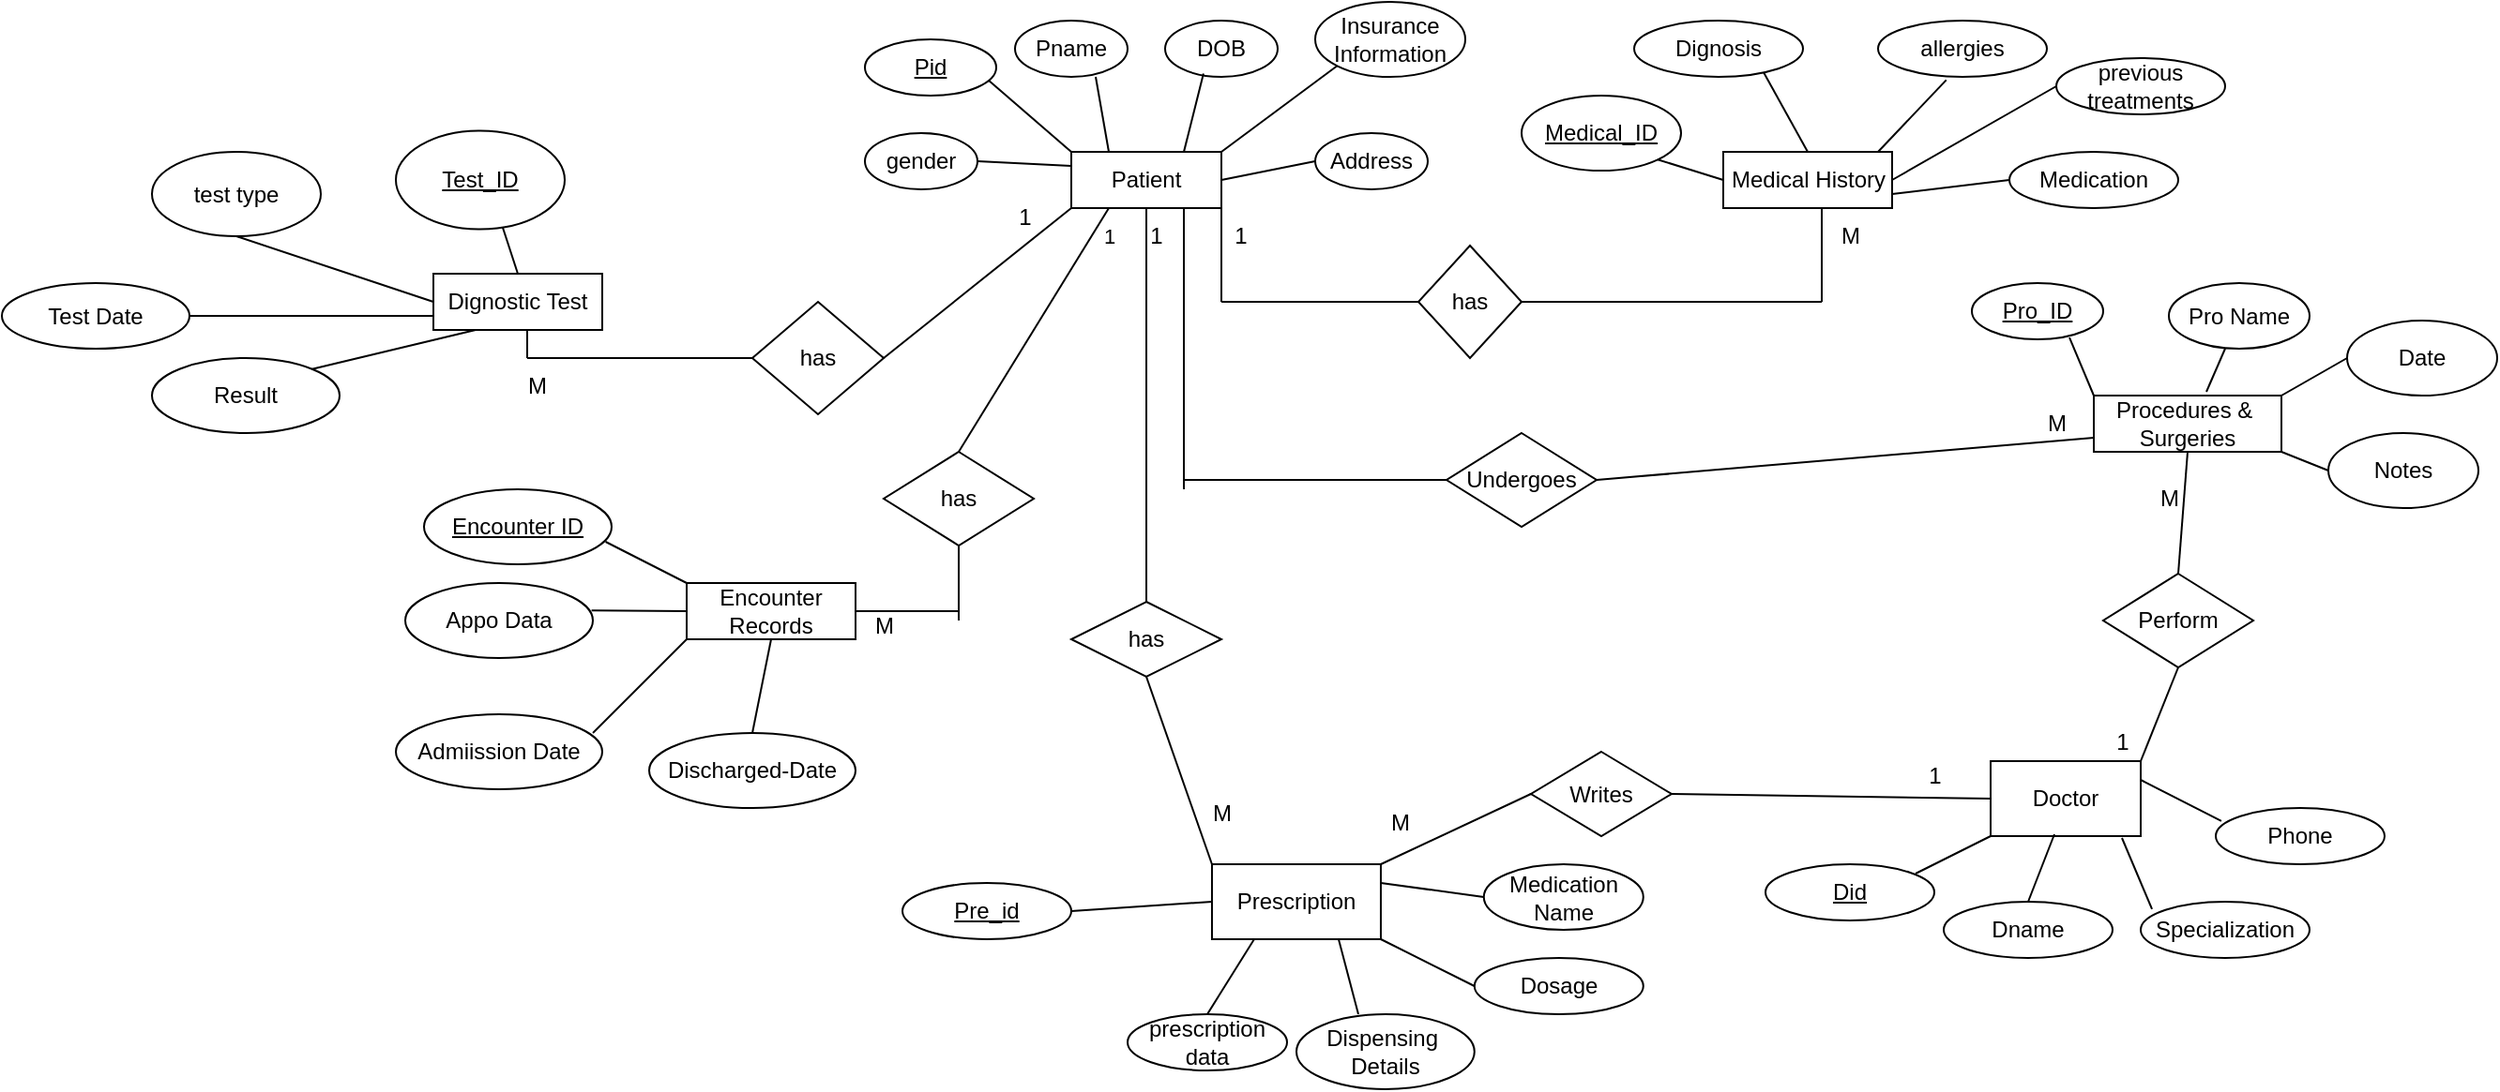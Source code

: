 <mxfile version="26.1.0">
  <diagram name="Page-1" id="8G-j4KUfpTVjV4SQbZC3">
    <mxGraphModel grid="1" page="1" gridSize="10" guides="1" tooltips="1" connect="1" arrows="1" fold="1" pageScale="1" pageWidth="850" pageHeight="1100" math="0" shadow="0">
      <root>
        <mxCell id="0" />
        <mxCell id="1" parent="0" />
        <mxCell id="9_ur9y1mSe7lT-CGNOKJ-1" value="Patient" style="rounded=0;whiteSpace=wrap;html=1;" vertex="1" parent="1">
          <mxGeometry x="660" y="690" width="80" height="30" as="geometry" />
        </mxCell>
        <mxCell id="9_ur9y1mSe7lT-CGNOKJ-5" value="Pname" style="ellipse;whiteSpace=wrap;html=1;" vertex="1" parent="1">
          <mxGeometry x="630" y="620" width="60" height="30" as="geometry" />
        </mxCell>
        <mxCell id="9_ur9y1mSe7lT-CGNOKJ-6" value="DOB" style="ellipse;whiteSpace=wrap;html=1;" vertex="1" parent="1">
          <mxGeometry x="710" y="620" width="60" height="30" as="geometry" />
        </mxCell>
        <mxCell id="9_ur9y1mSe7lT-CGNOKJ-8" value="gender" style="ellipse;whiteSpace=wrap;html=1;" vertex="1" parent="1">
          <mxGeometry x="550" y="680" width="60" height="30" as="geometry" />
        </mxCell>
        <mxCell id="9_ur9y1mSe7lT-CGNOKJ-9" value="Insurance Information" style="ellipse;whiteSpace=wrap;html=1;" vertex="1" parent="1">
          <mxGeometry x="790" y="610" width="80" height="40" as="geometry" />
        </mxCell>
        <mxCell id="9_ur9y1mSe7lT-CGNOKJ-10" value="Address" style="ellipse;whiteSpace=wrap;html=1;" vertex="1" parent="1">
          <mxGeometry x="790" y="680" width="60" height="30" as="geometry" />
        </mxCell>
        <mxCell id="9_ur9y1mSe7lT-CGNOKJ-31" value="Doctor" style="rounded=0;whiteSpace=wrap;html=1;" vertex="1" parent="1">
          <mxGeometry x="1150" y="1015" width="80" height="40" as="geometry" />
        </mxCell>
        <mxCell id="9_ur9y1mSe7lT-CGNOKJ-34" value="Dname" style="ellipse;whiteSpace=wrap;html=1;" vertex="1" parent="1">
          <mxGeometry x="1125" y="1090" width="90" height="30" as="geometry" />
        </mxCell>
        <mxCell id="9_ur9y1mSe7lT-CGNOKJ-36" value="Specialization" style="ellipse;whiteSpace=wrap;html=1;" vertex="1" parent="1">
          <mxGeometry x="1230" y="1090" width="90" height="30" as="geometry" />
        </mxCell>
        <mxCell id="9_ur9y1mSe7lT-CGNOKJ-37" value="Phone" style="ellipse;whiteSpace=wrap;html=1;" vertex="1" parent="1">
          <mxGeometry x="1270" y="1040" width="90" height="30" as="geometry" />
        </mxCell>
        <mxCell id="9_ur9y1mSe7lT-CGNOKJ-45" value="&lt;span style=&quot;color: rgba(0, 0, 0, 0); font-family: monospace; font-size: 0px; text-align: start;&quot;&gt;%3CmxGraphModel%3E%3Croot%3E%3CmxCell%20id%3D%220%22%2F%3E%3CmxCell%20id%3D%221%22%20parent%3D%220%22%2F%3E%3CmxCell%20id%3D%222%22%20value%3D%22%22%20style%3D%22edgeStyle%3DorthogonalEdgeStyle%3Brounded%3D0%3BorthogonalLoop%3D1%3BjettySize%3Dauto%3Bhtml%3D1%3B%22%20edge%3D%221%22%20source%3D%226%22%20target%3D%229%22%20parent%3D%221%22%3E%3CmxGeometry%20relative%3D%221%22%20as%3D%22geometry%22%2F%3E%3C%2FmxCell%3E%3CmxCell%20id%3D%223%22%20value%3D%22%22%20style%3D%22edgeStyle%3DorthogonalEdgeStyle%3Brounded%3D0%3BorthogonalLoop%3D1%3BjettySize%3Dauto%3Bhtml%3D1%3B%22%20edge%3D%221%22%20source%3D%226%22%20parent%3D%221%22%3E%3CmxGeometry%20relative%3D%221%22%20as%3D%22geometry%22%3E%3CmxPoint%20x%3D%22450%22%20y%3D%22395%22%20as%3D%22targetPoint%22%2F%3E%3C%2FmxGeometry%3E%3C%2FmxCell%3E%3CmxCell%20id%3D%224%22%20style%3D%22edgeStyle%3DorthogonalEdgeStyle%3Brounded%3D0%3BorthogonalLoop%3D1%3BjettySize%3Dauto%3Bhtml%3D1%3B%22%20edge%3D%221%22%20source%3D%226%22%20target%3D%227%22%20parent%3D%221%22%3E%3CmxGeometry%20relative%3D%221%22%20as%3D%22geometry%22%3E%3CArray%20as%3D%22points%22%3E%3CmxPoint%20x%3D%22270%22%20y%3D%22395%22%2F%3E%3CmxPoint%20x%3D%22270%22%20y%3D%22315%22%2F%3E%3C%2FArray%3E%3C%2FmxGeometry%3E%3C%2FmxCell%3E%3CmxCell%20id%3D%225%22%20value%3D%22%22%20style%3D%22edgeStyle%3DorthogonalEdgeStyle%3Brounded%3D0%3BorthogonalLoop%3D1%3BjettySize%3Dauto%3Bhtml%3D1%3B%22%20edge%3D%221%22%20source%3D%226%22%20target%3D%228%22%20parent%3D%221%22%3E%3CmxGeometry%20relative%3D%221%22%20as%3D%22geometry%22%2F%3E%3C%2FmxCell%3E%3CmxCell%20id%3D%226%22%20value%3D%22Doctor%22%20style%3D%22rounded%3D0%3BwhiteSpace%3Dwrap%3Bhtml%3D1%3B%22%20vertex%3D%221%22%20parent%3D%221%22%3E%3CmxGeometry%20x%3D%22290%22%20y%3D%22375%22%20width%3D%2280%22%20height%3D%2240%22%20as%3D%22geometry%22%2F%3E%3C%2FmxCell%3E%3CmxCell%20id%3D%227%22%20value%3D%22%26lt%3Bu%26gt%3BDid%26lt%3B%2Fu%26gt%3B%22%20style%3D%22ellipse%3BwhiteSpace%3Dwrap%3Bhtml%3D1%3B%22%20vertex%3D%221%22%20parent%3D%221%22%3E%3CmxGeometry%20x%3D%22160%22%20y%3D%22300%22%20width%3D%2290%22%20height%3D%2230%22%20as%3D%22geometry%22%2F%3E%3C%2FmxCell%3E%3CmxCell%20id%3D%228%22%20value%3D%22Dname%22%20style%3D%22ellipse%3BwhiteSpace%3Dwrap%3Bhtml%3D1%3B%22%20vertex%3D%221%22%20parent%3D%221%22%3E%3CmxGeometry%20x%3D%22290%22%20y%3D%22300%22%20width%3D%2290%22%20height%3D%2230%22%20as%3D%22geometry%22%2F%3E%3C%2FmxCell%3E%3CmxCell%20id%3D%229%22%20value%3D%22Email%22%20style%3D%22ellipse%3BwhiteSpace%3Dwrap%3Bhtml%3D1%3B%22%20vertex%3D%221%22%20parent%3D%221%22%3E%3CmxGeometry%20x%3D%22150%22%20y%3D%22375%22%20width%3D%2290%22%20height%3D%2230%22%20as%3D%22geometry%22%2F%3E%3C%2FmxCell%3E%3CmxCell%20id%3D%2210%22%20value%3D%22Phone%22%20style%3D%22ellipse%3BwhiteSpace%3Dwrap%3Bhtml%3D1%3B%22%20vertex%3D%221%22%20parent%3D%221%22%3E%3CmxGeometry%20x%3D%22450%22%20y%3D%22380%22%20width%3D%2290%22%20height%3D%2230%22%20as%3D%22geometry%22%2F%3E%3C%2FmxCell%3E%3C%2Froot%3E%3C%2FmxGraphModel%3E&lt;/span&gt;" style="text;html=1;align=center;verticalAlign=middle;resizable=0;points=[];autosize=1;strokeColor=none;fillColor=none;" vertex="1" parent="1">
          <mxGeometry x="1160" y="1003" width="20" height="30" as="geometry" />
        </mxCell>
        <mxCell id="9_ur9y1mSe7lT-CGNOKJ-54" value="Medical History" style="rounded=0;whiteSpace=wrap;html=1;" vertex="1" parent="1">
          <mxGeometry x="1007.5" y="690" width="90" height="30" as="geometry" />
        </mxCell>
        <mxCell id="9_ur9y1mSe7lT-CGNOKJ-55" value="&lt;u&gt;Did&lt;/u&gt;" style="ellipse;whiteSpace=wrap;html=1;" vertex="1" parent="1">
          <mxGeometry x="1030" y="1070" width="90" height="30" as="geometry" />
        </mxCell>
        <mxCell id="9_ur9y1mSe7lT-CGNOKJ-56" value="&lt;u&gt;Medical_ID&lt;/u&gt;" style="ellipse;whiteSpace=wrap;html=1;" vertex="1" parent="1">
          <mxGeometry x="900" y="660" width="85" height="40" as="geometry" />
        </mxCell>
        <mxCell id="9_ur9y1mSe7lT-CGNOKJ-57" value="&lt;u&gt;Pid&lt;/u&gt;" style="ellipse;whiteSpace=wrap;html=1;" vertex="1" parent="1">
          <mxGeometry x="550" y="630" width="70" height="30" as="geometry" />
        </mxCell>
        <mxCell id="9_ur9y1mSe7lT-CGNOKJ-58" value="Dignosis" style="ellipse;whiteSpace=wrap;html=1;" vertex="1" parent="1">
          <mxGeometry x="960" y="620" width="90" height="30" as="geometry" />
        </mxCell>
        <mxCell id="9_ur9y1mSe7lT-CGNOKJ-60" value="allergies" style="ellipse;whiteSpace=wrap;html=1;" vertex="1" parent="1">
          <mxGeometry x="1090" y="620" width="90" height="30" as="geometry" />
        </mxCell>
        <mxCell id="9_ur9y1mSe7lT-CGNOKJ-61" value="Medication" style="ellipse;whiteSpace=wrap;html=1;" vertex="1" parent="1">
          <mxGeometry x="1160" y="690" width="90" height="30" as="geometry" />
        </mxCell>
        <mxCell id="9_ur9y1mSe7lT-CGNOKJ-72" value="Prescription" style="rounded=0;whiteSpace=wrap;html=1;" vertex="1" parent="1">
          <mxGeometry x="734.98" y="1070" width="90" height="40" as="geometry" />
        </mxCell>
        <mxCell id="9_ur9y1mSe7lT-CGNOKJ-73" value="previous treatments" style="ellipse;whiteSpace=wrap;html=1;" vertex="1" parent="1">
          <mxGeometry x="1185" y="640" width="90" height="30" as="geometry" />
        </mxCell>
        <mxCell id="9_ur9y1mSe7lT-CGNOKJ-74" value="&lt;u&gt;Pre_id&lt;/u&gt;" style="ellipse;whiteSpace=wrap;html=1;" vertex="1" parent="1">
          <mxGeometry x="570.0" y="1080" width="90" height="30" as="geometry" />
        </mxCell>
        <mxCell id="9_ur9y1mSe7lT-CGNOKJ-76" value="prescription data" style="ellipse;whiteSpace=wrap;html=1;" vertex="1" parent="1">
          <mxGeometry x="690.0" y="1150" width="85" height="30" as="geometry" />
        </mxCell>
        <mxCell id="9_ur9y1mSe7lT-CGNOKJ-77" value="Medication&lt;div&gt;Name&lt;/div&gt;" style="ellipse;whiteSpace=wrap;html=1;" vertex="1" parent="1">
          <mxGeometry x="879.89" y="1070" width="85" height="35" as="geometry" />
        </mxCell>
        <mxCell id="9_ur9y1mSe7lT-CGNOKJ-78" value="Dosage" style="ellipse;whiteSpace=wrap;html=1;" vertex="1" parent="1">
          <mxGeometry x="874.89" y="1120" width="90" height="30" as="geometry" />
        </mxCell>
        <mxCell id="9_ur9y1mSe7lT-CGNOKJ-81" value="Dispensing&amp;nbsp;&lt;div&gt;Details&lt;/div&gt;" style="ellipse;whiteSpace=wrap;html=1;" vertex="1" parent="1">
          <mxGeometry x="780.0" y="1150" width="94.89" height="40" as="geometry" />
        </mxCell>
        <mxCell id="u0D0l31gaYsdRfmlkiBU-3" style="edgeStyle=orthogonalEdgeStyle;rounded=0;orthogonalLoop=1;jettySize=auto;html=1;exitX=0.5;exitY=1;exitDx=0;exitDy=0;" edge="1" parent="1" source="9_ur9y1mSe7lT-CGNOKJ-57" target="9_ur9y1mSe7lT-CGNOKJ-57">
          <mxGeometry relative="1" as="geometry" />
        </mxCell>
        <mxCell id="u0D0l31gaYsdRfmlkiBU-5" value="" style="endArrow=none;html=1;rounded=0;exitX=0.25;exitY=0;exitDx=0;exitDy=0;" edge="1" parent="1" source="9_ur9y1mSe7lT-CGNOKJ-1">
          <mxGeometry width="50" height="50" relative="1" as="geometry">
            <mxPoint x="680" y="680" as="sourcePoint" />
            <mxPoint x="673" y="650" as="targetPoint" />
          </mxGeometry>
        </mxCell>
        <mxCell id="u0D0l31gaYsdRfmlkiBU-7" value="" style="endArrow=none;html=1;rounded=0;exitX=0;exitY=0;exitDx=0;exitDy=0;entryX=0.942;entryY=0.73;entryDx=0;entryDy=0;entryPerimeter=0;" edge="1" parent="1" source="9_ur9y1mSe7lT-CGNOKJ-1" target="9_ur9y1mSe7lT-CGNOKJ-57">
          <mxGeometry width="50" height="50" relative="1" as="geometry">
            <mxPoint x="640" y="680" as="sourcePoint" />
            <mxPoint x="690" y="630" as="targetPoint" />
          </mxGeometry>
        </mxCell>
        <mxCell id="u0D0l31gaYsdRfmlkiBU-8" value="" style="endArrow=none;html=1;rounded=0;entryX=1;entryY=0.5;entryDx=0;entryDy=0;exitX=0;exitY=0.25;exitDx=0;exitDy=0;" edge="1" parent="1" source="9_ur9y1mSe7lT-CGNOKJ-1" target="9_ur9y1mSe7lT-CGNOKJ-8">
          <mxGeometry width="50" height="50" relative="1" as="geometry">
            <mxPoint x="640" y="680" as="sourcePoint" />
            <mxPoint x="690" y="630" as="targetPoint" />
          </mxGeometry>
        </mxCell>
        <mxCell id="u0D0l31gaYsdRfmlkiBU-9" value="" style="endArrow=none;html=1;rounded=0;exitX=0.75;exitY=0;exitDx=0;exitDy=0;entryX=0.341;entryY=0.942;entryDx=0;entryDy=0;entryPerimeter=0;" edge="1" parent="1" source="9_ur9y1mSe7lT-CGNOKJ-1" target="9_ur9y1mSe7lT-CGNOKJ-6">
          <mxGeometry width="50" height="50" relative="1" as="geometry">
            <mxPoint x="640" y="680" as="sourcePoint" />
            <mxPoint x="690" y="630" as="targetPoint" />
          </mxGeometry>
        </mxCell>
        <mxCell id="u0D0l31gaYsdRfmlkiBU-11" value="" style="endArrow=none;html=1;rounded=0;exitX=1;exitY=0.5;exitDx=0;exitDy=0;entryX=0;entryY=0.5;entryDx=0;entryDy=0;" edge="1" parent="1" source="9_ur9y1mSe7lT-CGNOKJ-1" target="9_ur9y1mSe7lT-CGNOKJ-10">
          <mxGeometry width="50" height="50" relative="1" as="geometry">
            <mxPoint x="730" y="740" as="sourcePoint" />
            <mxPoint x="780" y="690" as="targetPoint" />
          </mxGeometry>
        </mxCell>
        <mxCell id="u0D0l31gaYsdRfmlkiBU-12" value="" style="endArrow=none;html=1;rounded=0;entryX=0;entryY=1;entryDx=0;entryDy=0;exitX=1;exitY=0;exitDx=0;exitDy=0;" edge="1" parent="1" source="9_ur9y1mSe7lT-CGNOKJ-1" target="9_ur9y1mSe7lT-CGNOKJ-9">
          <mxGeometry width="50" height="50" relative="1" as="geometry">
            <mxPoint x="640" y="680" as="sourcePoint" />
            <mxPoint x="690" y="630" as="targetPoint" />
          </mxGeometry>
        </mxCell>
        <mxCell id="u0D0l31gaYsdRfmlkiBU-13" value="" style="endArrow=none;html=1;rounded=0;entryX=0;entryY=0.5;entryDx=0;entryDy=0;exitX=1;exitY=0.5;exitDx=0;exitDy=0;" edge="1" parent="1" source="9_ur9y1mSe7lT-CGNOKJ-54" target="9_ur9y1mSe7lT-CGNOKJ-73">
          <mxGeometry width="50" height="50" relative="1" as="geometry">
            <mxPoint x="1097.5" y="710" as="sourcePoint" />
            <mxPoint x="1147.5" y="660" as="targetPoint" />
          </mxGeometry>
        </mxCell>
        <mxCell id="u0D0l31gaYsdRfmlkiBU-14" value="" style="endArrow=none;html=1;rounded=0;entryX=0.404;entryY=1.056;entryDx=0;entryDy=0;entryPerimeter=0;" edge="1" parent="1" target="9_ur9y1mSe7lT-CGNOKJ-60">
          <mxGeometry width="50" height="50" relative="1" as="geometry">
            <mxPoint x="1090" y="690" as="sourcePoint" />
            <mxPoint x="1140" y="640" as="targetPoint" />
          </mxGeometry>
        </mxCell>
        <mxCell id="u0D0l31gaYsdRfmlkiBU-15" value="" style="endArrow=none;html=1;rounded=0;entryX=0.5;entryY=0;entryDx=0;entryDy=0;exitX=0.767;exitY=0.922;exitDx=0;exitDy=0;exitPerimeter=0;" edge="1" parent="1" source="9_ur9y1mSe7lT-CGNOKJ-58" target="9_ur9y1mSe7lT-CGNOKJ-54">
          <mxGeometry width="50" height="50" relative="1" as="geometry">
            <mxPoint x="1030" y="660" as="sourcePoint" />
            <mxPoint x="1070" y="790" as="targetPoint" />
          </mxGeometry>
        </mxCell>
        <mxCell id="u0D0l31gaYsdRfmlkiBU-16" value="" style="endArrow=none;html=1;rounded=0;entryX=0;entryY=0.5;entryDx=0;entryDy=0;exitX=1;exitY=1;exitDx=0;exitDy=0;" edge="1" parent="1" source="9_ur9y1mSe7lT-CGNOKJ-56" target="9_ur9y1mSe7lT-CGNOKJ-54">
          <mxGeometry width="50" height="50" relative="1" as="geometry">
            <mxPoint x="830" y="750" as="sourcePoint" />
            <mxPoint x="880" y="700" as="targetPoint" />
          </mxGeometry>
        </mxCell>
        <mxCell id="u0D0l31gaYsdRfmlkiBU-17" value="" style="endArrow=none;html=1;rounded=0;entryX=0;entryY=0.5;entryDx=0;entryDy=0;exitX=1;exitY=0.75;exitDx=0;exitDy=0;" edge="1" parent="1" source="9_ur9y1mSe7lT-CGNOKJ-54" target="9_ur9y1mSe7lT-CGNOKJ-61">
          <mxGeometry width="50" height="50" relative="1" as="geometry">
            <mxPoint x="830" y="750" as="sourcePoint" />
            <mxPoint x="880" y="700" as="targetPoint" />
          </mxGeometry>
        </mxCell>
        <mxCell id="u0D0l31gaYsdRfmlkiBU-18" value="has" style="rhombus;whiteSpace=wrap;html=1;" vertex="1" parent="1">
          <mxGeometry x="845" y="740" width="55" height="60" as="geometry" />
        </mxCell>
        <mxCell id="u0D0l31gaYsdRfmlkiBU-19" value="" style="endArrow=none;html=1;rounded=0;entryX=0;entryY=0.5;entryDx=0;entryDy=0;" edge="1" parent="1" target="u0D0l31gaYsdRfmlkiBU-18">
          <mxGeometry width="50" height="50" relative="1" as="geometry">
            <mxPoint x="740" y="770" as="sourcePoint" />
            <mxPoint x="880" y="700" as="targetPoint" />
          </mxGeometry>
        </mxCell>
        <mxCell id="u0D0l31gaYsdRfmlkiBU-20" value="" style="endArrow=none;html=1;rounded=0;entryX=1;entryY=1;entryDx=0;entryDy=0;" edge="1" parent="1" target="9_ur9y1mSe7lT-CGNOKJ-1">
          <mxGeometry width="50" height="50" relative="1" as="geometry">
            <mxPoint x="740" y="770" as="sourcePoint" />
            <mxPoint x="880" y="700" as="targetPoint" />
          </mxGeometry>
        </mxCell>
        <mxCell id="u0D0l31gaYsdRfmlkiBU-21" value="" style="endArrow=none;html=1;rounded=0;exitX=1;exitY=0.5;exitDx=0;exitDy=0;" edge="1" parent="1" source="u0D0l31gaYsdRfmlkiBU-18">
          <mxGeometry width="50" height="50" relative="1" as="geometry">
            <mxPoint x="940" y="780" as="sourcePoint" />
            <mxPoint x="1060" y="770" as="targetPoint" />
          </mxGeometry>
        </mxCell>
        <mxCell id="u0D0l31gaYsdRfmlkiBU-23" value="" style="endArrow=none;html=1;rounded=0;" edge="1" parent="1">
          <mxGeometry width="50" height="50" relative="1" as="geometry">
            <mxPoint x="1060" y="770" as="sourcePoint" />
            <mxPoint x="1060" y="720" as="targetPoint" />
          </mxGeometry>
        </mxCell>
        <mxCell id="u0D0l31gaYsdRfmlkiBU-24" value="1" style="text;html=1;align=center;verticalAlign=middle;resizable=0;points=[];autosize=1;strokeColor=none;fillColor=none;" vertex="1" parent="1">
          <mxGeometry x="734.98" y="720" width="30" height="30" as="geometry" />
        </mxCell>
        <mxCell id="u0D0l31gaYsdRfmlkiBU-26" value="M" style="text;html=1;align=center;verticalAlign=middle;resizable=0;points=[];autosize=1;strokeColor=none;fillColor=none;" vertex="1" parent="1">
          <mxGeometry x="1060" y="720" width="30" height="30" as="geometry" />
        </mxCell>
        <mxCell id="u0D0l31gaYsdRfmlkiBU-27" value="Dignostic Test" style="rounded=0;whiteSpace=wrap;html=1;" vertex="1" parent="1">
          <mxGeometry x="320" y="755" width="90" height="30" as="geometry" />
        </mxCell>
        <mxCell id="u0D0l31gaYsdRfmlkiBU-28" value="test type" style="ellipse;whiteSpace=wrap;html=1;" vertex="1" parent="1">
          <mxGeometry x="170" y="690" width="90" height="45" as="geometry" />
        </mxCell>
        <mxCell id="u0D0l31gaYsdRfmlkiBU-29" value="&lt;u&gt;Test_ID&lt;/u&gt;" style="ellipse;whiteSpace=wrap;html=1;" vertex="1" parent="1">
          <mxGeometry x="300" y="678.75" width="90" height="52.5" as="geometry" />
        </mxCell>
        <mxCell id="u0D0l31gaYsdRfmlkiBU-30" value="Test Date" style="ellipse;whiteSpace=wrap;html=1;" vertex="1" parent="1">
          <mxGeometry x="90" y="760" width="100" height="35" as="geometry" />
        </mxCell>
        <mxCell id="u0D0l31gaYsdRfmlkiBU-31" value="Result" style="ellipse;whiteSpace=wrap;html=1;" vertex="1" parent="1">
          <mxGeometry x="170" y="800" width="100" height="40" as="geometry" />
        </mxCell>
        <mxCell id="u0D0l31gaYsdRfmlkiBU-32" value="" style="endArrow=none;html=1;rounded=0;exitX=0.5;exitY=1;exitDx=0;exitDy=0;entryX=0;entryY=0.5;entryDx=0;entryDy=0;" edge="1" parent="1" source="u0D0l31gaYsdRfmlkiBU-28" target="u0D0l31gaYsdRfmlkiBU-27">
          <mxGeometry width="50" height="50" relative="1" as="geometry">
            <mxPoint x="630" y="610" as="sourcePoint" />
            <mxPoint x="680" y="560" as="targetPoint" />
            <Array as="points">
              <mxPoint x="320" y="770" />
            </Array>
          </mxGeometry>
        </mxCell>
        <mxCell id="u0D0l31gaYsdRfmlkiBU-33" value="" style="endArrow=none;html=1;rounded=0;exitX=0.5;exitY=0;exitDx=0;exitDy=0;entryX=0.633;entryY=0.983;entryDx=0;entryDy=0;entryPerimeter=0;" edge="1" parent="1" source="u0D0l31gaYsdRfmlkiBU-27" target="u0D0l31gaYsdRfmlkiBU-29">
          <mxGeometry width="50" height="50" relative="1" as="geometry">
            <mxPoint x="630" y="610" as="sourcePoint" />
            <mxPoint x="680" y="560" as="targetPoint" />
          </mxGeometry>
        </mxCell>
        <mxCell id="u0D0l31gaYsdRfmlkiBU-34" value="" style="endArrow=none;html=1;rounded=0;exitX=1;exitY=0.5;exitDx=0;exitDy=0;entryX=0;entryY=0.75;entryDx=0;entryDy=0;" edge="1" parent="1" source="u0D0l31gaYsdRfmlkiBU-30" target="u0D0l31gaYsdRfmlkiBU-27">
          <mxGeometry width="50" height="50" relative="1" as="geometry">
            <mxPoint x="630" y="610" as="sourcePoint" />
            <mxPoint x="680" y="560" as="targetPoint" />
          </mxGeometry>
        </mxCell>
        <mxCell id="u0D0l31gaYsdRfmlkiBU-35" value="" style="endArrow=none;html=1;rounded=0;exitX=1;exitY=0;exitDx=0;exitDy=0;entryX=0.25;entryY=1;entryDx=0;entryDy=0;" edge="1" parent="1" source="u0D0l31gaYsdRfmlkiBU-31" target="u0D0l31gaYsdRfmlkiBU-27">
          <mxGeometry width="50" height="50" relative="1" as="geometry">
            <mxPoint x="630" y="610" as="sourcePoint" />
            <mxPoint x="680" y="560" as="targetPoint" />
          </mxGeometry>
        </mxCell>
        <mxCell id="u0D0l31gaYsdRfmlkiBU-36" value="has" style="rhombus;whiteSpace=wrap;html=1;" vertex="1" parent="1">
          <mxGeometry x="490" y="770" width="70" height="60" as="geometry" />
        </mxCell>
        <mxCell id="u0D0l31gaYsdRfmlkiBU-37" value="" style="endArrow=none;html=1;rounded=0;entryX=0;entryY=0.5;entryDx=0;entryDy=0;" edge="1" parent="1" target="u0D0l31gaYsdRfmlkiBU-36">
          <mxGeometry width="50" height="50" relative="1" as="geometry">
            <mxPoint x="370" y="800" as="sourcePoint" />
            <mxPoint x="680" y="560" as="targetPoint" />
          </mxGeometry>
        </mxCell>
        <mxCell id="u0D0l31gaYsdRfmlkiBU-38" value="" style="endArrow=none;html=1;rounded=0;" edge="1" parent="1">
          <mxGeometry width="50" height="50" relative="1" as="geometry">
            <mxPoint x="370" y="800" as="sourcePoint" />
            <mxPoint x="370" y="785" as="targetPoint" />
          </mxGeometry>
        </mxCell>
        <mxCell id="u0D0l31gaYsdRfmlkiBU-39" value="" style="endArrow=none;html=1;rounded=0;exitX=1;exitY=0.5;exitDx=0;exitDy=0;entryX=0;entryY=1;entryDx=0;entryDy=0;" edge="1" parent="1" source="u0D0l31gaYsdRfmlkiBU-36" target="9_ur9y1mSe7lT-CGNOKJ-1">
          <mxGeometry width="50" height="50" relative="1" as="geometry">
            <mxPoint x="630" y="610" as="sourcePoint" />
            <mxPoint x="680" y="560" as="targetPoint" />
          </mxGeometry>
        </mxCell>
        <mxCell id="u0D0l31gaYsdRfmlkiBU-40" value="1" style="text;html=1;align=center;verticalAlign=middle;resizable=0;points=[];autosize=1;strokeColor=none;fillColor=none;" vertex="1" parent="1">
          <mxGeometry x="620" y="710" width="30" height="30" as="geometry" />
        </mxCell>
        <mxCell id="u0D0l31gaYsdRfmlkiBU-41" value="M" style="text;html=1;align=center;verticalAlign=middle;resizable=0;points=[];autosize=1;strokeColor=none;fillColor=none;" vertex="1" parent="1">
          <mxGeometry x="360" y="800" width="30" height="30" as="geometry" />
        </mxCell>
        <mxCell id="u0D0l31gaYsdRfmlkiBU-42" value="Encounter Records" style="rounded=0;whiteSpace=wrap;html=1;" vertex="1" parent="1">
          <mxGeometry x="455" y="920" width="90" height="30" as="geometry" />
        </mxCell>
        <mxCell id="u0D0l31gaYsdRfmlkiBU-43" value="Discharged-Date" style="ellipse;whiteSpace=wrap;html=1;" vertex="1" parent="1">
          <mxGeometry x="435" y="1000" width="110" height="40" as="geometry" />
        </mxCell>
        <mxCell id="u0D0l31gaYsdRfmlkiBU-44" value="Admiission Date" style="ellipse;whiteSpace=wrap;html=1;" vertex="1" parent="1">
          <mxGeometry x="300" y="990" width="110" height="40" as="geometry" />
        </mxCell>
        <mxCell id="u0D0l31gaYsdRfmlkiBU-45" value="Appo Data" style="ellipse;whiteSpace=wrap;html=1;" vertex="1" parent="1">
          <mxGeometry x="305" y="920" width="100" height="40" as="geometry" />
        </mxCell>
        <mxCell id="u0D0l31gaYsdRfmlkiBU-46" value="&lt;u&gt;Encounter ID&lt;/u&gt;" style="ellipse;whiteSpace=wrap;html=1;" vertex="1" parent="1">
          <mxGeometry x="315" y="870" width="100" height="40" as="geometry" />
        </mxCell>
        <mxCell id="u0D0l31gaYsdRfmlkiBU-47" value="" style="endArrow=none;html=1;rounded=0;entryX=0;entryY=0.5;entryDx=0;entryDy=0;exitX=0.993;exitY=0.367;exitDx=0;exitDy=0;exitPerimeter=0;" edge="1" parent="1" source="u0D0l31gaYsdRfmlkiBU-45" target="u0D0l31gaYsdRfmlkiBU-42">
          <mxGeometry width="50" height="50" relative="1" as="geometry">
            <mxPoint x="405" y="940" as="sourcePoint" />
            <mxPoint x="455" y="890" as="targetPoint" />
          </mxGeometry>
        </mxCell>
        <mxCell id="u0D0l31gaYsdRfmlkiBU-48" value="" style="endArrow=none;html=1;rounded=0;entryX=0;entryY=1;entryDx=0;entryDy=0;" edge="1" parent="1" target="u0D0l31gaYsdRfmlkiBU-42">
          <mxGeometry width="50" height="50" relative="1" as="geometry">
            <mxPoint x="405" y="1000" as="sourcePoint" />
            <mxPoint x="455" y="950" as="targetPoint" />
          </mxGeometry>
        </mxCell>
        <mxCell id="u0D0l31gaYsdRfmlkiBU-49" value="" style="endArrow=none;html=1;rounded=0;entryX=0.5;entryY=1;entryDx=0;entryDy=0;exitX=0.5;exitY=0;exitDx=0;exitDy=0;" edge="1" parent="1" source="u0D0l31gaYsdRfmlkiBU-43" target="u0D0l31gaYsdRfmlkiBU-42">
          <mxGeometry width="50" height="50" relative="1" as="geometry">
            <mxPoint x="485" y="1000" as="sourcePoint" />
            <mxPoint x="535" y="950" as="targetPoint" />
          </mxGeometry>
        </mxCell>
        <mxCell id="u0D0l31gaYsdRfmlkiBU-52" value="" style="endArrow=none;html=1;rounded=0;exitX=0.968;exitY=0.7;exitDx=0;exitDy=0;exitPerimeter=0;entryX=0;entryY=0;entryDx=0;entryDy=0;" edge="1" parent="1" source="u0D0l31gaYsdRfmlkiBU-46" target="u0D0l31gaYsdRfmlkiBU-42">
          <mxGeometry width="50" height="50" relative="1" as="geometry">
            <mxPoint x="635" y="1040" as="sourcePoint" />
            <mxPoint x="685" y="990" as="targetPoint" />
          </mxGeometry>
        </mxCell>
        <mxCell id="u0D0l31gaYsdRfmlkiBU-53" value="has" style="rhombus;whiteSpace=wrap;html=1;" vertex="1" parent="1">
          <mxGeometry x="560" y="850" width="80" height="50" as="geometry" />
        </mxCell>
        <mxCell id="u0D0l31gaYsdRfmlkiBU-54" value="" style="endArrow=none;html=1;rounded=0;exitX=0.5;exitY=0;exitDx=0;exitDy=0;entryX=0.25;entryY=1;entryDx=0;entryDy=0;" edge="1" parent="1" source="u0D0l31gaYsdRfmlkiBU-53" target="9_ur9y1mSe7lT-CGNOKJ-1">
          <mxGeometry width="50" height="50" relative="1" as="geometry">
            <mxPoint x="410" y="850" as="sourcePoint" />
            <mxPoint x="460" y="800" as="targetPoint" />
          </mxGeometry>
        </mxCell>
        <mxCell id="u0D0l31gaYsdRfmlkiBU-57" value="1" style="edgeLabel;html=1;align=center;verticalAlign=middle;resizable=0;points=[];" vertex="1" connectable="0" parent="u0D0l31gaYsdRfmlkiBU-54">
          <mxGeometry x="0.814" y="-4" relative="1" as="geometry">
            <mxPoint x="4" y="1" as="offset" />
          </mxGeometry>
        </mxCell>
        <mxCell id="u0D0l31gaYsdRfmlkiBU-55" value="" style="endArrow=none;html=1;rounded=0;exitX=1;exitY=0.5;exitDx=0;exitDy=0;" edge="1" parent="1" source="u0D0l31gaYsdRfmlkiBU-42">
          <mxGeometry width="50" height="50" relative="1" as="geometry">
            <mxPoint x="410" y="850" as="sourcePoint" />
            <mxPoint x="600" y="935" as="targetPoint" />
          </mxGeometry>
        </mxCell>
        <mxCell id="u0D0l31gaYsdRfmlkiBU-58" value="M" style="text;html=1;align=center;verticalAlign=middle;resizable=0;points=[];autosize=1;strokeColor=none;fillColor=none;" vertex="1" parent="1">
          <mxGeometry x="545" y="928" width="30" height="30" as="geometry" />
        </mxCell>
        <mxCell id="u0D0l31gaYsdRfmlkiBU-61" value="" style="endArrow=none;html=1;rounded=0;exitX=1;exitY=1;exitDx=0;exitDy=0;entryX=0;entryY=0.5;entryDx=0;entryDy=0;" edge="1" parent="1" source="9_ur9y1mSe7lT-CGNOKJ-72" target="9_ur9y1mSe7lT-CGNOKJ-78">
          <mxGeometry width="50" height="50" relative="1" as="geometry">
            <mxPoint x="834.98" y="1130" as="sourcePoint" />
            <mxPoint x="884.98" y="1080" as="targetPoint" />
          </mxGeometry>
        </mxCell>
        <mxCell id="u0D0l31gaYsdRfmlkiBU-62" value="" style="endArrow=none;html=1;rounded=0;exitX=0.25;exitY=1;exitDx=0;exitDy=0;entryX=0.5;entryY=0;entryDx=0;entryDy=0;" edge="1" parent="1" source="9_ur9y1mSe7lT-CGNOKJ-72" target="9_ur9y1mSe7lT-CGNOKJ-76">
          <mxGeometry width="50" height="50" relative="1" as="geometry">
            <mxPoint x="759.87" y="1090" as="sourcePoint" />
            <mxPoint x="809.87" y="1040" as="targetPoint" />
          </mxGeometry>
        </mxCell>
        <mxCell id="u0D0l31gaYsdRfmlkiBU-63" value="" style="endArrow=none;html=1;rounded=0;entryX=0;entryY=0.5;entryDx=0;entryDy=0;exitX=1;exitY=0.25;exitDx=0;exitDy=0;" edge="1" parent="1" source="9_ur9y1mSe7lT-CGNOKJ-72" target="9_ur9y1mSe7lT-CGNOKJ-77">
          <mxGeometry width="50" height="50" relative="1" as="geometry">
            <mxPoint x="824.98" y="1070" as="sourcePoint" />
            <mxPoint x="874.98" y="1020" as="targetPoint" />
          </mxGeometry>
        </mxCell>
        <mxCell id="u0D0l31gaYsdRfmlkiBU-67" value="" style="endArrow=none;html=1;rounded=0;entryX=1;entryY=0.5;entryDx=0;entryDy=0;exitX=0;exitY=0.5;exitDx=0;exitDy=0;" edge="1" parent="1" source="9_ur9y1mSe7lT-CGNOKJ-72" target="9_ur9y1mSe7lT-CGNOKJ-74">
          <mxGeometry width="50" height="50" relative="1" as="geometry">
            <mxPoint x="669.87" y="1120" as="sourcePoint" />
            <mxPoint x="715.01" y="1039.88" as="targetPoint" />
          </mxGeometry>
        </mxCell>
        <mxCell id="u0D0l31gaYsdRfmlkiBU-68" value="" style="endArrow=none;html=1;rounded=0;entryX=0.75;entryY=1;entryDx=0;entryDy=0;" edge="1" parent="1" target="9_ur9y1mSe7lT-CGNOKJ-72">
          <mxGeometry width="50" height="50" relative="1" as="geometry">
            <mxPoint x="813" y="1150" as="sourcePoint" />
            <mxPoint x="719.87" y="930" as="targetPoint" />
          </mxGeometry>
        </mxCell>
        <mxCell id="u0D0l31gaYsdRfmlkiBU-69" value="has" style="rhombus;whiteSpace=wrap;html=1;" vertex="1" parent="1">
          <mxGeometry x="660" y="930" width="80" height="40" as="geometry" />
        </mxCell>
        <mxCell id="u0D0l31gaYsdRfmlkiBU-70" value="" style="endArrow=none;html=1;rounded=0;exitX=0.5;exitY=0;exitDx=0;exitDy=0;entryX=0.5;entryY=1;entryDx=0;entryDy=0;" edge="1" parent="1" source="u0D0l31gaYsdRfmlkiBU-69" target="9_ur9y1mSe7lT-CGNOKJ-1">
          <mxGeometry width="50" height="50" relative="1" as="geometry">
            <mxPoint x="590" y="1160" as="sourcePoint" />
            <mxPoint x="680" y="860" as="targetPoint" />
          </mxGeometry>
        </mxCell>
        <mxCell id="u0D0l31gaYsdRfmlkiBU-71" value="" style="endArrow=none;html=1;rounded=0;entryX=0.5;entryY=1;entryDx=0;entryDy=0;exitX=0;exitY=0;exitDx=0;exitDy=0;" edge="1" parent="1" source="9_ur9y1mSe7lT-CGNOKJ-72" target="u0D0l31gaYsdRfmlkiBU-69">
          <mxGeometry width="50" height="50" relative="1" as="geometry">
            <mxPoint x="590" y="1160" as="sourcePoint" />
            <mxPoint x="640" y="1110" as="targetPoint" />
          </mxGeometry>
        </mxCell>
        <mxCell id="u0D0l31gaYsdRfmlkiBU-72" value="" style="endArrow=none;html=1;rounded=0;entryX=0;entryY=1;entryDx=0;entryDy=0;" edge="1" parent="1" target="9_ur9y1mSe7lT-CGNOKJ-31">
          <mxGeometry width="50" height="50" relative="1" as="geometry">
            <mxPoint x="1110" y="1075" as="sourcePoint" />
            <mxPoint x="1160" y="1025" as="targetPoint" />
          </mxGeometry>
        </mxCell>
        <mxCell id="u0D0l31gaYsdRfmlkiBU-73" value="Writes" style="rhombus;whiteSpace=wrap;html=1;" vertex="1" parent="1">
          <mxGeometry x="905" y="1010" width="75" height="45" as="geometry" />
        </mxCell>
        <mxCell id="u0D0l31gaYsdRfmlkiBU-74" value="" style="endArrow=none;html=1;rounded=0;exitX=1;exitY=0.25;exitDx=0;exitDy=0;entryX=0.033;entryY=0.233;entryDx=0;entryDy=0;entryPerimeter=0;" edge="1" parent="1" source="9_ur9y1mSe7lT-CGNOKJ-31" target="9_ur9y1mSe7lT-CGNOKJ-37">
          <mxGeometry width="50" height="50" relative="1" as="geometry">
            <mxPoint x="1260" y="1015" as="sourcePoint" />
            <mxPoint x="1310" y="965" as="targetPoint" />
          </mxGeometry>
        </mxCell>
        <mxCell id="u0D0l31gaYsdRfmlkiBU-75" value="" style="endArrow=none;html=1;rounded=0;entryX=0.875;entryY=1.025;entryDx=0;entryDy=0;entryPerimeter=0;exitX=0.067;exitY=0.133;exitDx=0;exitDy=0;exitPerimeter=0;" edge="1" parent="1" source="9_ur9y1mSe7lT-CGNOKJ-36" target="9_ur9y1mSe7lT-CGNOKJ-31">
          <mxGeometry width="50" height="50" relative="1" as="geometry">
            <mxPoint x="1230" y="1100" as="sourcePoint" />
            <mxPoint x="1280" y="1050" as="targetPoint" />
          </mxGeometry>
        </mxCell>
        <mxCell id="u0D0l31gaYsdRfmlkiBU-76" value="" style="endArrow=none;html=1;rounded=0;exitX=0.5;exitY=0;exitDx=0;exitDy=0;entryX=0.425;entryY=0.975;entryDx=0;entryDy=0;entryPerimeter=0;" edge="1" parent="1" source="9_ur9y1mSe7lT-CGNOKJ-34" target="9_ur9y1mSe7lT-CGNOKJ-31">
          <mxGeometry width="50" height="50" relative="1" as="geometry">
            <mxPoint x="1145" y="1065" as="sourcePoint" />
            <mxPoint x="1180" y="1060" as="targetPoint" />
          </mxGeometry>
        </mxCell>
        <mxCell id="u0D0l31gaYsdRfmlkiBU-77" value="" style="endArrow=none;html=1;rounded=0;entryX=0;entryY=0.5;entryDx=0;entryDy=0;exitX=1;exitY=0;exitDx=0;exitDy=0;" edge="1" parent="1" source="9_ur9y1mSe7lT-CGNOKJ-72" target="u0D0l31gaYsdRfmlkiBU-73">
          <mxGeometry width="50" height="50" relative="1" as="geometry">
            <mxPoint x="830" y="1070" as="sourcePoint" />
            <mxPoint x="910" y="1010" as="targetPoint" />
          </mxGeometry>
        </mxCell>
        <mxCell id="u0D0l31gaYsdRfmlkiBU-78" value="" style="endArrow=none;html=1;rounded=0;exitX=1;exitY=0.5;exitDx=0;exitDy=0;entryX=0;entryY=0.5;entryDx=0;entryDy=0;" edge="1" parent="1" source="u0D0l31gaYsdRfmlkiBU-73" target="9_ur9y1mSe7lT-CGNOKJ-31">
          <mxGeometry width="50" height="50" relative="1" as="geometry">
            <mxPoint x="1020" y="950" as="sourcePoint" />
            <mxPoint x="1070" y="900" as="targetPoint" />
          </mxGeometry>
        </mxCell>
        <mxCell id="u0D0l31gaYsdRfmlkiBU-79" value="" style="endArrow=none;html=1;rounded=0;entryX=0.5;entryY=1;entryDx=0;entryDy=0;" edge="1" parent="1" target="u0D0l31gaYsdRfmlkiBU-53">
          <mxGeometry width="50" height="50" relative="1" as="geometry">
            <mxPoint x="600" y="940" as="sourcePoint" />
            <mxPoint x="780" y="900" as="targetPoint" />
          </mxGeometry>
        </mxCell>
        <mxCell id="u0D0l31gaYsdRfmlkiBU-80" value="Procedures &amp;amp;&amp;nbsp;&lt;div&gt;Surgeries&lt;/div&gt;" style="rounded=0;whiteSpace=wrap;html=1;" vertex="1" parent="1">
          <mxGeometry x="1205" y="820" width="100" height="30" as="geometry" />
        </mxCell>
        <mxCell id="u0D0l31gaYsdRfmlkiBU-81" value="Notes" style="ellipse;whiteSpace=wrap;html=1;" vertex="1" parent="1">
          <mxGeometry x="1330" y="840" width="80" height="40" as="geometry" />
        </mxCell>
        <mxCell id="u0D0l31gaYsdRfmlkiBU-82" value="Date" style="ellipse;whiteSpace=wrap;html=1;" vertex="1" parent="1">
          <mxGeometry x="1340" y="780" width="80" height="40" as="geometry" />
        </mxCell>
        <mxCell id="u0D0l31gaYsdRfmlkiBU-83" value="Pro Name" style="ellipse;whiteSpace=wrap;html=1;" vertex="1" parent="1">
          <mxGeometry x="1245" y="760" width="75" height="35" as="geometry" />
        </mxCell>
        <mxCell id="u0D0l31gaYsdRfmlkiBU-84" value="&lt;u&gt;Pro_ID&lt;/u&gt;" style="ellipse;whiteSpace=wrap;html=1;" vertex="1" parent="1">
          <mxGeometry x="1140" y="760" width="70" height="30" as="geometry" />
        </mxCell>
        <mxCell id="u0D0l31gaYsdRfmlkiBU-85" value="" style="endArrow=none;html=1;rounded=0;entryX=0.743;entryY=0.967;entryDx=0;entryDy=0;entryPerimeter=0;exitX=0;exitY=0;exitDx=0;exitDy=0;" edge="1" parent="1" source="u0D0l31gaYsdRfmlkiBU-80" target="u0D0l31gaYsdRfmlkiBU-84">
          <mxGeometry width="50" height="50" relative="1" as="geometry">
            <mxPoint x="1180" y="960" as="sourcePoint" />
            <mxPoint x="1230" y="910" as="targetPoint" />
          </mxGeometry>
        </mxCell>
        <mxCell id="u0D0l31gaYsdRfmlkiBU-86" value="" style="endArrow=none;html=1;rounded=0;exitX=1;exitY=0;exitDx=0;exitDy=0;" edge="1" parent="1" source="u0D0l31gaYsdRfmlkiBU-80">
          <mxGeometry width="50" height="50" relative="1" as="geometry">
            <mxPoint x="1290" y="850" as="sourcePoint" />
            <mxPoint x="1340" y="800" as="targetPoint" />
          </mxGeometry>
        </mxCell>
        <mxCell id="u0D0l31gaYsdRfmlkiBU-87" value="" style="endArrow=none;html=1;rounded=0;exitX=0.6;exitY=-0.067;exitDx=0;exitDy=0;exitPerimeter=0;" edge="1" parent="1" source="u0D0l31gaYsdRfmlkiBU-80">
          <mxGeometry width="50" height="50" relative="1" as="geometry">
            <mxPoint x="1225" y="845" as="sourcePoint" />
            <mxPoint x="1275" y="795" as="targetPoint" />
          </mxGeometry>
        </mxCell>
        <mxCell id="u0D0l31gaYsdRfmlkiBU-88" value="" style="endArrow=none;html=1;rounded=0;exitX=1;exitY=1;exitDx=0;exitDy=0;entryX=0;entryY=0.5;entryDx=0;entryDy=0;" edge="1" parent="1" source="u0D0l31gaYsdRfmlkiBU-80" target="u0D0l31gaYsdRfmlkiBU-81">
          <mxGeometry width="50" height="50" relative="1" as="geometry">
            <mxPoint x="1180" y="960" as="sourcePoint" />
            <mxPoint x="1230" y="910" as="targetPoint" />
          </mxGeometry>
        </mxCell>
        <mxCell id="u0D0l31gaYsdRfmlkiBU-89" value="Perform" style="rhombus;whiteSpace=wrap;html=1;" vertex="1" parent="1">
          <mxGeometry x="1210" y="915" width="80" height="50" as="geometry" />
        </mxCell>
        <mxCell id="u0D0l31gaYsdRfmlkiBU-90" value="" style="endArrow=none;html=1;rounded=0;exitX=1;exitY=0;exitDx=0;exitDy=0;entryX=0.5;entryY=1;entryDx=0;entryDy=0;" edge="1" parent="1" source="9_ur9y1mSe7lT-CGNOKJ-31" target="u0D0l31gaYsdRfmlkiBU-89">
          <mxGeometry width="50" height="50" relative="1" as="geometry">
            <mxPoint x="1100" y="1030" as="sourcePoint" />
            <mxPoint x="1150" y="980" as="targetPoint" />
          </mxGeometry>
        </mxCell>
        <mxCell id="u0D0l31gaYsdRfmlkiBU-91" value="" style="endArrow=none;html=1;rounded=0;exitX=0.5;exitY=0;exitDx=0;exitDy=0;entryX=0.5;entryY=1;entryDx=0;entryDy=0;" edge="1" parent="1" source="u0D0l31gaYsdRfmlkiBU-89" target="u0D0l31gaYsdRfmlkiBU-80">
          <mxGeometry width="50" height="50" relative="1" as="geometry">
            <mxPoint x="1100" y="1030" as="sourcePoint" />
            <mxPoint x="1150" y="980" as="targetPoint" />
          </mxGeometry>
        </mxCell>
        <mxCell id="u0D0l31gaYsdRfmlkiBU-92" value="Undergoes" style="rhombus;whiteSpace=wrap;html=1;" vertex="1" parent="1">
          <mxGeometry x="860" y="840" width="80" height="50" as="geometry" />
        </mxCell>
        <mxCell id="u0D0l31gaYsdRfmlkiBU-93" value="" style="endArrow=none;html=1;rounded=0;entryX=0;entryY=0.5;entryDx=0;entryDy=0;" edge="1" parent="1" target="u0D0l31gaYsdRfmlkiBU-92">
          <mxGeometry width="50" height="50" relative="1" as="geometry">
            <mxPoint x="720" y="865" as="sourcePoint" />
            <mxPoint x="870" y="950" as="targetPoint" />
            <Array as="points" />
          </mxGeometry>
        </mxCell>
        <mxCell id="u0D0l31gaYsdRfmlkiBU-94" value="" style="endArrow=none;html=1;rounded=0;entryX=0.75;entryY=1;entryDx=0;entryDy=0;" edge="1" parent="1" target="9_ur9y1mSe7lT-CGNOKJ-1">
          <mxGeometry width="50" height="50" relative="1" as="geometry">
            <mxPoint x="720" y="870" as="sourcePoint" />
            <mxPoint x="860" y="920" as="targetPoint" />
          </mxGeometry>
        </mxCell>
        <mxCell id="u0D0l31gaYsdRfmlkiBU-95" value="" style="endArrow=none;html=1;rounded=0;exitX=1;exitY=0.5;exitDx=0;exitDy=0;entryX=0;entryY=0.75;entryDx=0;entryDy=0;" edge="1" parent="1" source="u0D0l31gaYsdRfmlkiBU-92" target="u0D0l31gaYsdRfmlkiBU-80">
          <mxGeometry width="50" height="50" relative="1" as="geometry">
            <mxPoint x="820" y="1020" as="sourcePoint" />
            <mxPoint x="1200" y="850" as="targetPoint" />
          </mxGeometry>
        </mxCell>
        <mxCell id="u0D0l31gaYsdRfmlkiBU-96" value="1" style="text;html=1;align=center;verticalAlign=middle;resizable=0;points=[];autosize=1;strokeColor=none;fillColor=none;" vertex="1" parent="1">
          <mxGeometry x="1205" y="990" width="30" height="30" as="geometry" />
        </mxCell>
        <mxCell id="u0D0l31gaYsdRfmlkiBU-97" value="M" style="text;html=1;align=center;verticalAlign=middle;resizable=0;points=[];autosize=1;strokeColor=none;fillColor=none;" vertex="1" parent="1">
          <mxGeometry x="1230" y="860" width="30" height="30" as="geometry" />
        </mxCell>
        <mxCell id="u0D0l31gaYsdRfmlkiBU-98" value="1" style="text;html=1;align=center;verticalAlign=middle;resizable=0;points=[];autosize=1;strokeColor=none;fillColor=none;" vertex="1" parent="1">
          <mxGeometry x="690" y="720" width="30" height="30" as="geometry" />
        </mxCell>
        <mxCell id="u0D0l31gaYsdRfmlkiBU-100" value="M" style="text;html=1;align=center;verticalAlign=middle;resizable=0;points=[];autosize=1;strokeColor=none;fillColor=none;" vertex="1" parent="1">
          <mxGeometry x="1170" y="820" width="30" height="30" as="geometry" />
        </mxCell>
        <mxCell id="u0D0l31gaYsdRfmlkiBU-101" value="M" style="text;html=1;align=center;verticalAlign=middle;resizable=0;points=[];autosize=1;strokeColor=none;fillColor=none;" vertex="1" parent="1">
          <mxGeometry x="725" y="1028" width="30" height="30" as="geometry" />
        </mxCell>
        <mxCell id="u0D0l31gaYsdRfmlkiBU-102" value="1" style="text;html=1;align=center;verticalAlign=middle;resizable=0;points=[];autosize=1;strokeColor=none;fillColor=none;" vertex="1" parent="1">
          <mxGeometry x="1105" y="1008" width="30" height="30" as="geometry" />
        </mxCell>
        <mxCell id="u0D0l31gaYsdRfmlkiBU-103" value="M" style="text;html=1;align=center;verticalAlign=middle;resizable=0;points=[];autosize=1;strokeColor=none;fillColor=none;" vertex="1" parent="1">
          <mxGeometry x="820" y="1033" width="30" height="30" as="geometry" />
        </mxCell>
      </root>
    </mxGraphModel>
  </diagram>
</mxfile>
